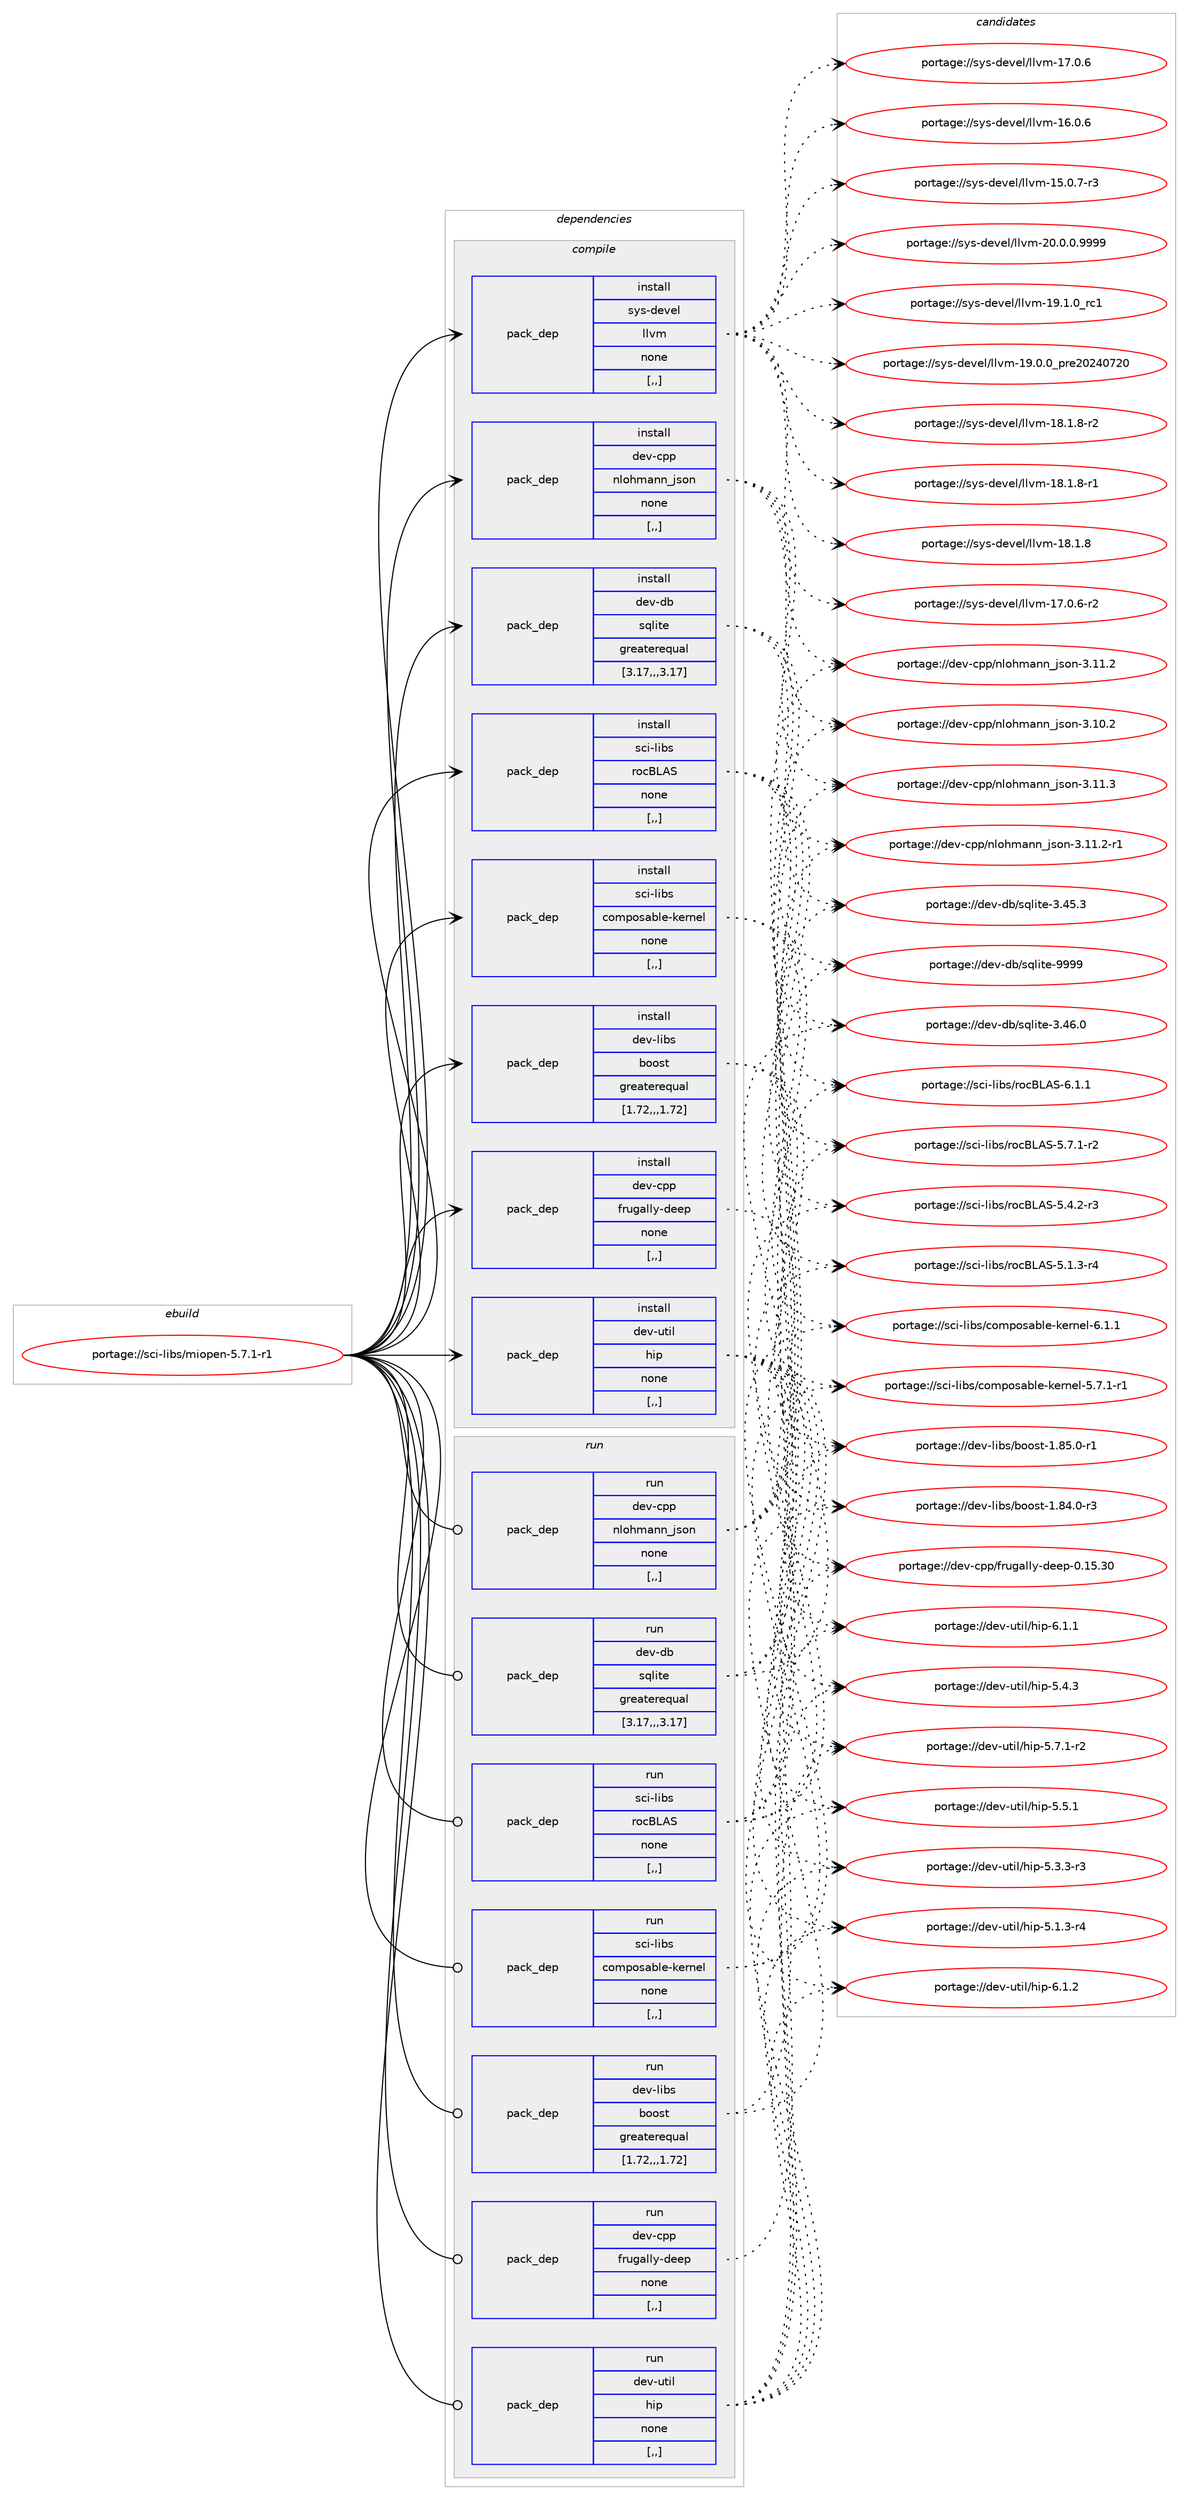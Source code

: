 digraph prolog {

# *************
# Graph options
# *************

newrank=true;
concentrate=true;
compound=true;
graph [rankdir=LR,fontname=Helvetica,fontsize=10,ranksep=1.5];#, ranksep=2.5, nodesep=0.2];
edge  [arrowhead=vee];
node  [fontname=Helvetica,fontsize=10];

# **********
# The ebuild
# **********

subgraph cluster_leftcol {
color=gray;
label=<<i>ebuild</i>>;
id [label="portage://sci-libs/miopen-5.7.1-r1", color=red, width=4, href="../sci-libs/miopen-5.7.1-r1.svg"];
}

# ****************
# The dependencies
# ****************

subgraph cluster_midcol {
color=gray;
label=<<i>dependencies</i>>;
subgraph cluster_compile {
fillcolor="#eeeeee";
style=filled;
label=<<i>compile</i>>;
subgraph pack294347 {
dependency404234 [label=<<TABLE BORDER="0" CELLBORDER="1" CELLSPACING="0" CELLPADDING="4" WIDTH="220"><TR><TD ROWSPAN="6" CELLPADDING="30">pack_dep</TD></TR><TR><TD WIDTH="110">install</TD></TR><TR><TD>dev-cpp</TD></TR><TR><TD>frugally-deep</TD></TR><TR><TD>none</TD></TR><TR><TD>[,,]</TD></TR></TABLE>>, shape=none, color=blue];
}
id:e -> dependency404234:w [weight=20,style="solid",arrowhead="vee"];
subgraph pack294348 {
dependency404235 [label=<<TABLE BORDER="0" CELLBORDER="1" CELLSPACING="0" CELLPADDING="4" WIDTH="220"><TR><TD ROWSPAN="6" CELLPADDING="30">pack_dep</TD></TR><TR><TD WIDTH="110">install</TD></TR><TR><TD>dev-cpp</TD></TR><TR><TD>nlohmann_json</TD></TR><TR><TD>none</TD></TR><TR><TD>[,,]</TD></TR></TABLE>>, shape=none, color=blue];
}
id:e -> dependency404235:w [weight=20,style="solid",arrowhead="vee"];
subgraph pack294349 {
dependency404236 [label=<<TABLE BORDER="0" CELLBORDER="1" CELLSPACING="0" CELLPADDING="4" WIDTH="220"><TR><TD ROWSPAN="6" CELLPADDING="30">pack_dep</TD></TR><TR><TD WIDTH="110">install</TD></TR><TR><TD>dev-db</TD></TR><TR><TD>sqlite</TD></TR><TR><TD>greaterequal</TD></TR><TR><TD>[3.17,,,3.17]</TD></TR></TABLE>>, shape=none, color=blue];
}
id:e -> dependency404236:w [weight=20,style="solid",arrowhead="vee"];
subgraph pack294350 {
dependency404237 [label=<<TABLE BORDER="0" CELLBORDER="1" CELLSPACING="0" CELLPADDING="4" WIDTH="220"><TR><TD ROWSPAN="6" CELLPADDING="30">pack_dep</TD></TR><TR><TD WIDTH="110">install</TD></TR><TR><TD>dev-libs</TD></TR><TR><TD>boost</TD></TR><TR><TD>greaterequal</TD></TR><TR><TD>[1.72,,,1.72]</TD></TR></TABLE>>, shape=none, color=blue];
}
id:e -> dependency404237:w [weight=20,style="solid",arrowhead="vee"];
subgraph pack294351 {
dependency404238 [label=<<TABLE BORDER="0" CELLBORDER="1" CELLSPACING="0" CELLPADDING="4" WIDTH="220"><TR><TD ROWSPAN="6" CELLPADDING="30">pack_dep</TD></TR><TR><TD WIDTH="110">install</TD></TR><TR><TD>dev-util</TD></TR><TR><TD>hip</TD></TR><TR><TD>none</TD></TR><TR><TD>[,,]</TD></TR></TABLE>>, shape=none, color=blue];
}
id:e -> dependency404238:w [weight=20,style="solid",arrowhead="vee"];
subgraph pack294352 {
dependency404239 [label=<<TABLE BORDER="0" CELLBORDER="1" CELLSPACING="0" CELLPADDING="4" WIDTH="220"><TR><TD ROWSPAN="6" CELLPADDING="30">pack_dep</TD></TR><TR><TD WIDTH="110">install</TD></TR><TR><TD>sci-libs</TD></TR><TR><TD>composable-kernel</TD></TR><TR><TD>none</TD></TR><TR><TD>[,,]</TD></TR></TABLE>>, shape=none, color=blue];
}
id:e -> dependency404239:w [weight=20,style="solid",arrowhead="vee"];
subgraph pack294353 {
dependency404240 [label=<<TABLE BORDER="0" CELLBORDER="1" CELLSPACING="0" CELLPADDING="4" WIDTH="220"><TR><TD ROWSPAN="6" CELLPADDING="30">pack_dep</TD></TR><TR><TD WIDTH="110">install</TD></TR><TR><TD>sci-libs</TD></TR><TR><TD>rocBLAS</TD></TR><TR><TD>none</TD></TR><TR><TD>[,,]</TD></TR></TABLE>>, shape=none, color=blue];
}
id:e -> dependency404240:w [weight=20,style="solid",arrowhead="vee"];
subgraph pack294354 {
dependency404241 [label=<<TABLE BORDER="0" CELLBORDER="1" CELLSPACING="0" CELLPADDING="4" WIDTH="220"><TR><TD ROWSPAN="6" CELLPADDING="30">pack_dep</TD></TR><TR><TD WIDTH="110">install</TD></TR><TR><TD>sys-devel</TD></TR><TR><TD>llvm</TD></TR><TR><TD>none</TD></TR><TR><TD>[,,]</TD></TR></TABLE>>, shape=none, color=blue];
}
id:e -> dependency404241:w [weight=20,style="solid",arrowhead="vee"];
}
subgraph cluster_compileandrun {
fillcolor="#eeeeee";
style=filled;
label=<<i>compile and run</i>>;
}
subgraph cluster_run {
fillcolor="#eeeeee";
style=filled;
label=<<i>run</i>>;
subgraph pack294355 {
dependency404242 [label=<<TABLE BORDER="0" CELLBORDER="1" CELLSPACING="0" CELLPADDING="4" WIDTH="220"><TR><TD ROWSPAN="6" CELLPADDING="30">pack_dep</TD></TR><TR><TD WIDTH="110">run</TD></TR><TR><TD>dev-cpp</TD></TR><TR><TD>frugally-deep</TD></TR><TR><TD>none</TD></TR><TR><TD>[,,]</TD></TR></TABLE>>, shape=none, color=blue];
}
id:e -> dependency404242:w [weight=20,style="solid",arrowhead="odot"];
subgraph pack294356 {
dependency404243 [label=<<TABLE BORDER="0" CELLBORDER="1" CELLSPACING="0" CELLPADDING="4" WIDTH="220"><TR><TD ROWSPAN="6" CELLPADDING="30">pack_dep</TD></TR><TR><TD WIDTH="110">run</TD></TR><TR><TD>dev-cpp</TD></TR><TR><TD>nlohmann_json</TD></TR><TR><TD>none</TD></TR><TR><TD>[,,]</TD></TR></TABLE>>, shape=none, color=blue];
}
id:e -> dependency404243:w [weight=20,style="solid",arrowhead="odot"];
subgraph pack294357 {
dependency404244 [label=<<TABLE BORDER="0" CELLBORDER="1" CELLSPACING="0" CELLPADDING="4" WIDTH="220"><TR><TD ROWSPAN="6" CELLPADDING="30">pack_dep</TD></TR><TR><TD WIDTH="110">run</TD></TR><TR><TD>dev-db</TD></TR><TR><TD>sqlite</TD></TR><TR><TD>greaterequal</TD></TR><TR><TD>[3.17,,,3.17]</TD></TR></TABLE>>, shape=none, color=blue];
}
id:e -> dependency404244:w [weight=20,style="solid",arrowhead="odot"];
subgraph pack294358 {
dependency404245 [label=<<TABLE BORDER="0" CELLBORDER="1" CELLSPACING="0" CELLPADDING="4" WIDTH="220"><TR><TD ROWSPAN="6" CELLPADDING="30">pack_dep</TD></TR><TR><TD WIDTH="110">run</TD></TR><TR><TD>dev-libs</TD></TR><TR><TD>boost</TD></TR><TR><TD>greaterequal</TD></TR><TR><TD>[1.72,,,1.72]</TD></TR></TABLE>>, shape=none, color=blue];
}
id:e -> dependency404245:w [weight=20,style="solid",arrowhead="odot"];
subgraph pack294359 {
dependency404246 [label=<<TABLE BORDER="0" CELLBORDER="1" CELLSPACING="0" CELLPADDING="4" WIDTH="220"><TR><TD ROWSPAN="6" CELLPADDING="30">pack_dep</TD></TR><TR><TD WIDTH="110">run</TD></TR><TR><TD>dev-util</TD></TR><TR><TD>hip</TD></TR><TR><TD>none</TD></TR><TR><TD>[,,]</TD></TR></TABLE>>, shape=none, color=blue];
}
id:e -> dependency404246:w [weight=20,style="solid",arrowhead="odot"];
subgraph pack294360 {
dependency404247 [label=<<TABLE BORDER="0" CELLBORDER="1" CELLSPACING="0" CELLPADDING="4" WIDTH="220"><TR><TD ROWSPAN="6" CELLPADDING="30">pack_dep</TD></TR><TR><TD WIDTH="110">run</TD></TR><TR><TD>sci-libs</TD></TR><TR><TD>composable-kernel</TD></TR><TR><TD>none</TD></TR><TR><TD>[,,]</TD></TR></TABLE>>, shape=none, color=blue];
}
id:e -> dependency404247:w [weight=20,style="solid",arrowhead="odot"];
subgraph pack294361 {
dependency404248 [label=<<TABLE BORDER="0" CELLBORDER="1" CELLSPACING="0" CELLPADDING="4" WIDTH="220"><TR><TD ROWSPAN="6" CELLPADDING="30">pack_dep</TD></TR><TR><TD WIDTH="110">run</TD></TR><TR><TD>sci-libs</TD></TR><TR><TD>rocBLAS</TD></TR><TR><TD>none</TD></TR><TR><TD>[,,]</TD></TR></TABLE>>, shape=none, color=blue];
}
id:e -> dependency404248:w [weight=20,style="solid",arrowhead="odot"];
}
}

# **************
# The candidates
# **************

subgraph cluster_choices {
rank=same;
color=gray;
label=<<i>candidates</i>>;

subgraph choice294347 {
color=black;
nodesep=1;
choice10010111845991121124710211411710397108108121451001011011124548464953465148 [label="portage://dev-cpp/frugally-deep-0.15.30", color=red, width=4,href="../dev-cpp/frugally-deep-0.15.30.svg"];
dependency404234:e -> choice10010111845991121124710211411710397108108121451001011011124548464953465148:w [style=dotted,weight="100"];
}
subgraph choice294348 {
color=black;
nodesep=1;
choice100101118459911211247110108111104109971101109510611511111045514649494651 [label="portage://dev-cpp/nlohmann_json-3.11.3", color=red, width=4,href="../dev-cpp/nlohmann_json-3.11.3.svg"];
choice1001011184599112112471101081111041099711011095106115111110455146494946504511449 [label="portage://dev-cpp/nlohmann_json-3.11.2-r1", color=red, width=4,href="../dev-cpp/nlohmann_json-3.11.2-r1.svg"];
choice100101118459911211247110108111104109971101109510611511111045514649494650 [label="portage://dev-cpp/nlohmann_json-3.11.2", color=red, width=4,href="../dev-cpp/nlohmann_json-3.11.2.svg"];
choice100101118459911211247110108111104109971101109510611511111045514649484650 [label="portage://dev-cpp/nlohmann_json-3.10.2", color=red, width=4,href="../dev-cpp/nlohmann_json-3.10.2.svg"];
dependency404235:e -> choice100101118459911211247110108111104109971101109510611511111045514649494651:w [style=dotted,weight="100"];
dependency404235:e -> choice1001011184599112112471101081111041099711011095106115111110455146494946504511449:w [style=dotted,weight="100"];
dependency404235:e -> choice100101118459911211247110108111104109971101109510611511111045514649494650:w [style=dotted,weight="100"];
dependency404235:e -> choice100101118459911211247110108111104109971101109510611511111045514649484650:w [style=dotted,weight="100"];
}
subgraph choice294349 {
color=black;
nodesep=1;
choice1001011184510098471151131081051161014557575757 [label="portage://dev-db/sqlite-9999", color=red, width=4,href="../dev-db/sqlite-9999.svg"];
choice10010111845100984711511310810511610145514652544648 [label="portage://dev-db/sqlite-3.46.0", color=red, width=4,href="../dev-db/sqlite-3.46.0.svg"];
choice10010111845100984711511310810511610145514652534651 [label="portage://dev-db/sqlite-3.45.3", color=red, width=4,href="../dev-db/sqlite-3.45.3.svg"];
dependency404236:e -> choice1001011184510098471151131081051161014557575757:w [style=dotted,weight="100"];
dependency404236:e -> choice10010111845100984711511310810511610145514652544648:w [style=dotted,weight="100"];
dependency404236:e -> choice10010111845100984711511310810511610145514652534651:w [style=dotted,weight="100"];
}
subgraph choice294350 {
color=black;
nodesep=1;
choice10010111845108105981154798111111115116454946565346484511449 [label="portage://dev-libs/boost-1.85.0-r1", color=red, width=4,href="../dev-libs/boost-1.85.0-r1.svg"];
choice10010111845108105981154798111111115116454946565246484511451 [label="portage://dev-libs/boost-1.84.0-r3", color=red, width=4,href="../dev-libs/boost-1.84.0-r3.svg"];
dependency404237:e -> choice10010111845108105981154798111111115116454946565346484511449:w [style=dotted,weight="100"];
dependency404237:e -> choice10010111845108105981154798111111115116454946565246484511451:w [style=dotted,weight="100"];
}
subgraph choice294351 {
color=black;
nodesep=1;
choice1001011184511711610510847104105112455446494650 [label="portage://dev-util/hip-6.1.2", color=red, width=4,href="../dev-util/hip-6.1.2.svg"];
choice1001011184511711610510847104105112455446494649 [label="portage://dev-util/hip-6.1.1", color=red, width=4,href="../dev-util/hip-6.1.1.svg"];
choice10010111845117116105108471041051124553465546494511450 [label="portage://dev-util/hip-5.7.1-r2", color=red, width=4,href="../dev-util/hip-5.7.1-r2.svg"];
choice1001011184511711610510847104105112455346534649 [label="portage://dev-util/hip-5.5.1", color=red, width=4,href="../dev-util/hip-5.5.1.svg"];
choice1001011184511711610510847104105112455346524651 [label="portage://dev-util/hip-5.4.3", color=red, width=4,href="../dev-util/hip-5.4.3.svg"];
choice10010111845117116105108471041051124553465146514511451 [label="portage://dev-util/hip-5.3.3-r3", color=red, width=4,href="../dev-util/hip-5.3.3-r3.svg"];
choice10010111845117116105108471041051124553464946514511452 [label="portage://dev-util/hip-5.1.3-r4", color=red, width=4,href="../dev-util/hip-5.1.3-r4.svg"];
dependency404238:e -> choice1001011184511711610510847104105112455446494650:w [style=dotted,weight="100"];
dependency404238:e -> choice1001011184511711610510847104105112455446494649:w [style=dotted,weight="100"];
dependency404238:e -> choice10010111845117116105108471041051124553465546494511450:w [style=dotted,weight="100"];
dependency404238:e -> choice1001011184511711610510847104105112455346534649:w [style=dotted,weight="100"];
dependency404238:e -> choice1001011184511711610510847104105112455346524651:w [style=dotted,weight="100"];
dependency404238:e -> choice10010111845117116105108471041051124553465146514511451:w [style=dotted,weight="100"];
dependency404238:e -> choice10010111845117116105108471041051124553464946514511452:w [style=dotted,weight="100"];
}
subgraph choice294352 {
color=black;
nodesep=1;
choice1159910545108105981154799111109112111115979810810145107101114110101108455446494649 [label="portage://sci-libs/composable-kernel-6.1.1", color=red, width=4,href="../sci-libs/composable-kernel-6.1.1.svg"];
choice11599105451081059811547991111091121111159798108101451071011141101011084553465546494511449 [label="portage://sci-libs/composable-kernel-5.7.1-r1", color=red, width=4,href="../sci-libs/composable-kernel-5.7.1-r1.svg"];
dependency404239:e -> choice1159910545108105981154799111109112111115979810810145107101114110101108455446494649:w [style=dotted,weight="100"];
dependency404239:e -> choice11599105451081059811547991111091121111159798108101451071011141101011084553465546494511449:w [style=dotted,weight="100"];
}
subgraph choice294353 {
color=black;
nodesep=1;
choice115991054510810598115471141119966766583455446494649 [label="portage://sci-libs/rocBLAS-6.1.1", color=red, width=4,href="../sci-libs/rocBLAS-6.1.1.svg"];
choice1159910545108105981154711411199667665834553465546494511450 [label="portage://sci-libs/rocBLAS-5.7.1-r2", color=red, width=4,href="../sci-libs/rocBLAS-5.7.1-r2.svg"];
choice1159910545108105981154711411199667665834553465246504511451 [label="portage://sci-libs/rocBLAS-5.4.2-r3", color=red, width=4,href="../sci-libs/rocBLAS-5.4.2-r3.svg"];
choice1159910545108105981154711411199667665834553464946514511452 [label="portage://sci-libs/rocBLAS-5.1.3-r4", color=red, width=4,href="../sci-libs/rocBLAS-5.1.3-r4.svg"];
dependency404240:e -> choice115991054510810598115471141119966766583455446494649:w [style=dotted,weight="100"];
dependency404240:e -> choice1159910545108105981154711411199667665834553465546494511450:w [style=dotted,weight="100"];
dependency404240:e -> choice1159910545108105981154711411199667665834553465246504511451:w [style=dotted,weight="100"];
dependency404240:e -> choice1159910545108105981154711411199667665834553464946514511452:w [style=dotted,weight="100"];
}
subgraph choice294354 {
color=black;
nodesep=1;
choice1151211154510010111810110847108108118109455048464846484657575757 [label="portage://sys-devel/llvm-20.0.0.9999", color=red, width=4,href="../sys-devel/llvm-20.0.0.9999.svg"];
choice115121115451001011181011084710810811810945495746494648951149949 [label="portage://sys-devel/llvm-19.1.0_rc1", color=red, width=4,href="../sys-devel/llvm-19.1.0_rc1.svg"];
choice115121115451001011181011084710810811810945495746484648951121141015048505248555048 [label="portage://sys-devel/llvm-19.0.0_pre20240720", color=red, width=4,href="../sys-devel/llvm-19.0.0_pre20240720.svg"];
choice1151211154510010111810110847108108118109454956464946564511450 [label="portage://sys-devel/llvm-18.1.8-r2", color=red, width=4,href="../sys-devel/llvm-18.1.8-r2.svg"];
choice1151211154510010111810110847108108118109454956464946564511449 [label="portage://sys-devel/llvm-18.1.8-r1", color=red, width=4,href="../sys-devel/llvm-18.1.8-r1.svg"];
choice115121115451001011181011084710810811810945495646494656 [label="portage://sys-devel/llvm-18.1.8", color=red, width=4,href="../sys-devel/llvm-18.1.8.svg"];
choice1151211154510010111810110847108108118109454955464846544511450 [label="portage://sys-devel/llvm-17.0.6-r2", color=red, width=4,href="../sys-devel/llvm-17.0.6-r2.svg"];
choice115121115451001011181011084710810811810945495546484654 [label="portage://sys-devel/llvm-17.0.6", color=red, width=4,href="../sys-devel/llvm-17.0.6.svg"];
choice115121115451001011181011084710810811810945495446484654 [label="portage://sys-devel/llvm-16.0.6", color=red, width=4,href="../sys-devel/llvm-16.0.6.svg"];
choice1151211154510010111810110847108108118109454953464846554511451 [label="portage://sys-devel/llvm-15.0.7-r3", color=red, width=4,href="../sys-devel/llvm-15.0.7-r3.svg"];
dependency404241:e -> choice1151211154510010111810110847108108118109455048464846484657575757:w [style=dotted,weight="100"];
dependency404241:e -> choice115121115451001011181011084710810811810945495746494648951149949:w [style=dotted,weight="100"];
dependency404241:e -> choice115121115451001011181011084710810811810945495746484648951121141015048505248555048:w [style=dotted,weight="100"];
dependency404241:e -> choice1151211154510010111810110847108108118109454956464946564511450:w [style=dotted,weight="100"];
dependency404241:e -> choice1151211154510010111810110847108108118109454956464946564511449:w [style=dotted,weight="100"];
dependency404241:e -> choice115121115451001011181011084710810811810945495646494656:w [style=dotted,weight="100"];
dependency404241:e -> choice1151211154510010111810110847108108118109454955464846544511450:w [style=dotted,weight="100"];
dependency404241:e -> choice115121115451001011181011084710810811810945495546484654:w [style=dotted,weight="100"];
dependency404241:e -> choice115121115451001011181011084710810811810945495446484654:w [style=dotted,weight="100"];
dependency404241:e -> choice1151211154510010111810110847108108118109454953464846554511451:w [style=dotted,weight="100"];
}
subgraph choice294355 {
color=black;
nodesep=1;
choice10010111845991121124710211411710397108108121451001011011124548464953465148 [label="portage://dev-cpp/frugally-deep-0.15.30", color=red, width=4,href="../dev-cpp/frugally-deep-0.15.30.svg"];
dependency404242:e -> choice10010111845991121124710211411710397108108121451001011011124548464953465148:w [style=dotted,weight="100"];
}
subgraph choice294356 {
color=black;
nodesep=1;
choice100101118459911211247110108111104109971101109510611511111045514649494651 [label="portage://dev-cpp/nlohmann_json-3.11.3", color=red, width=4,href="../dev-cpp/nlohmann_json-3.11.3.svg"];
choice1001011184599112112471101081111041099711011095106115111110455146494946504511449 [label="portage://dev-cpp/nlohmann_json-3.11.2-r1", color=red, width=4,href="../dev-cpp/nlohmann_json-3.11.2-r1.svg"];
choice100101118459911211247110108111104109971101109510611511111045514649494650 [label="portage://dev-cpp/nlohmann_json-3.11.2", color=red, width=4,href="../dev-cpp/nlohmann_json-3.11.2.svg"];
choice100101118459911211247110108111104109971101109510611511111045514649484650 [label="portage://dev-cpp/nlohmann_json-3.10.2", color=red, width=4,href="../dev-cpp/nlohmann_json-3.10.2.svg"];
dependency404243:e -> choice100101118459911211247110108111104109971101109510611511111045514649494651:w [style=dotted,weight="100"];
dependency404243:e -> choice1001011184599112112471101081111041099711011095106115111110455146494946504511449:w [style=dotted,weight="100"];
dependency404243:e -> choice100101118459911211247110108111104109971101109510611511111045514649494650:w [style=dotted,weight="100"];
dependency404243:e -> choice100101118459911211247110108111104109971101109510611511111045514649484650:w [style=dotted,weight="100"];
}
subgraph choice294357 {
color=black;
nodesep=1;
choice1001011184510098471151131081051161014557575757 [label="portage://dev-db/sqlite-9999", color=red, width=4,href="../dev-db/sqlite-9999.svg"];
choice10010111845100984711511310810511610145514652544648 [label="portage://dev-db/sqlite-3.46.0", color=red, width=4,href="../dev-db/sqlite-3.46.0.svg"];
choice10010111845100984711511310810511610145514652534651 [label="portage://dev-db/sqlite-3.45.3", color=red, width=4,href="../dev-db/sqlite-3.45.3.svg"];
dependency404244:e -> choice1001011184510098471151131081051161014557575757:w [style=dotted,weight="100"];
dependency404244:e -> choice10010111845100984711511310810511610145514652544648:w [style=dotted,weight="100"];
dependency404244:e -> choice10010111845100984711511310810511610145514652534651:w [style=dotted,weight="100"];
}
subgraph choice294358 {
color=black;
nodesep=1;
choice10010111845108105981154798111111115116454946565346484511449 [label="portage://dev-libs/boost-1.85.0-r1", color=red, width=4,href="../dev-libs/boost-1.85.0-r1.svg"];
choice10010111845108105981154798111111115116454946565246484511451 [label="portage://dev-libs/boost-1.84.0-r3", color=red, width=4,href="../dev-libs/boost-1.84.0-r3.svg"];
dependency404245:e -> choice10010111845108105981154798111111115116454946565346484511449:w [style=dotted,weight="100"];
dependency404245:e -> choice10010111845108105981154798111111115116454946565246484511451:w [style=dotted,weight="100"];
}
subgraph choice294359 {
color=black;
nodesep=1;
choice1001011184511711610510847104105112455446494650 [label="portage://dev-util/hip-6.1.2", color=red, width=4,href="../dev-util/hip-6.1.2.svg"];
choice1001011184511711610510847104105112455446494649 [label="portage://dev-util/hip-6.1.1", color=red, width=4,href="../dev-util/hip-6.1.1.svg"];
choice10010111845117116105108471041051124553465546494511450 [label="portage://dev-util/hip-5.7.1-r2", color=red, width=4,href="../dev-util/hip-5.7.1-r2.svg"];
choice1001011184511711610510847104105112455346534649 [label="portage://dev-util/hip-5.5.1", color=red, width=4,href="../dev-util/hip-5.5.1.svg"];
choice1001011184511711610510847104105112455346524651 [label="portage://dev-util/hip-5.4.3", color=red, width=4,href="../dev-util/hip-5.4.3.svg"];
choice10010111845117116105108471041051124553465146514511451 [label="portage://dev-util/hip-5.3.3-r3", color=red, width=4,href="../dev-util/hip-5.3.3-r3.svg"];
choice10010111845117116105108471041051124553464946514511452 [label="portage://dev-util/hip-5.1.3-r4", color=red, width=4,href="../dev-util/hip-5.1.3-r4.svg"];
dependency404246:e -> choice1001011184511711610510847104105112455446494650:w [style=dotted,weight="100"];
dependency404246:e -> choice1001011184511711610510847104105112455446494649:w [style=dotted,weight="100"];
dependency404246:e -> choice10010111845117116105108471041051124553465546494511450:w [style=dotted,weight="100"];
dependency404246:e -> choice1001011184511711610510847104105112455346534649:w [style=dotted,weight="100"];
dependency404246:e -> choice1001011184511711610510847104105112455346524651:w [style=dotted,weight="100"];
dependency404246:e -> choice10010111845117116105108471041051124553465146514511451:w [style=dotted,weight="100"];
dependency404246:e -> choice10010111845117116105108471041051124553464946514511452:w [style=dotted,weight="100"];
}
subgraph choice294360 {
color=black;
nodesep=1;
choice1159910545108105981154799111109112111115979810810145107101114110101108455446494649 [label="portage://sci-libs/composable-kernel-6.1.1", color=red, width=4,href="../sci-libs/composable-kernel-6.1.1.svg"];
choice11599105451081059811547991111091121111159798108101451071011141101011084553465546494511449 [label="portage://sci-libs/composable-kernel-5.7.1-r1", color=red, width=4,href="../sci-libs/composable-kernel-5.7.1-r1.svg"];
dependency404247:e -> choice1159910545108105981154799111109112111115979810810145107101114110101108455446494649:w [style=dotted,weight="100"];
dependency404247:e -> choice11599105451081059811547991111091121111159798108101451071011141101011084553465546494511449:w [style=dotted,weight="100"];
}
subgraph choice294361 {
color=black;
nodesep=1;
choice115991054510810598115471141119966766583455446494649 [label="portage://sci-libs/rocBLAS-6.1.1", color=red, width=4,href="../sci-libs/rocBLAS-6.1.1.svg"];
choice1159910545108105981154711411199667665834553465546494511450 [label="portage://sci-libs/rocBLAS-5.7.1-r2", color=red, width=4,href="../sci-libs/rocBLAS-5.7.1-r2.svg"];
choice1159910545108105981154711411199667665834553465246504511451 [label="portage://sci-libs/rocBLAS-5.4.2-r3", color=red, width=4,href="../sci-libs/rocBLAS-5.4.2-r3.svg"];
choice1159910545108105981154711411199667665834553464946514511452 [label="portage://sci-libs/rocBLAS-5.1.3-r4", color=red, width=4,href="../sci-libs/rocBLAS-5.1.3-r4.svg"];
dependency404248:e -> choice115991054510810598115471141119966766583455446494649:w [style=dotted,weight="100"];
dependency404248:e -> choice1159910545108105981154711411199667665834553465546494511450:w [style=dotted,weight="100"];
dependency404248:e -> choice1159910545108105981154711411199667665834553465246504511451:w [style=dotted,weight="100"];
dependency404248:e -> choice1159910545108105981154711411199667665834553464946514511452:w [style=dotted,weight="100"];
}
}

}
